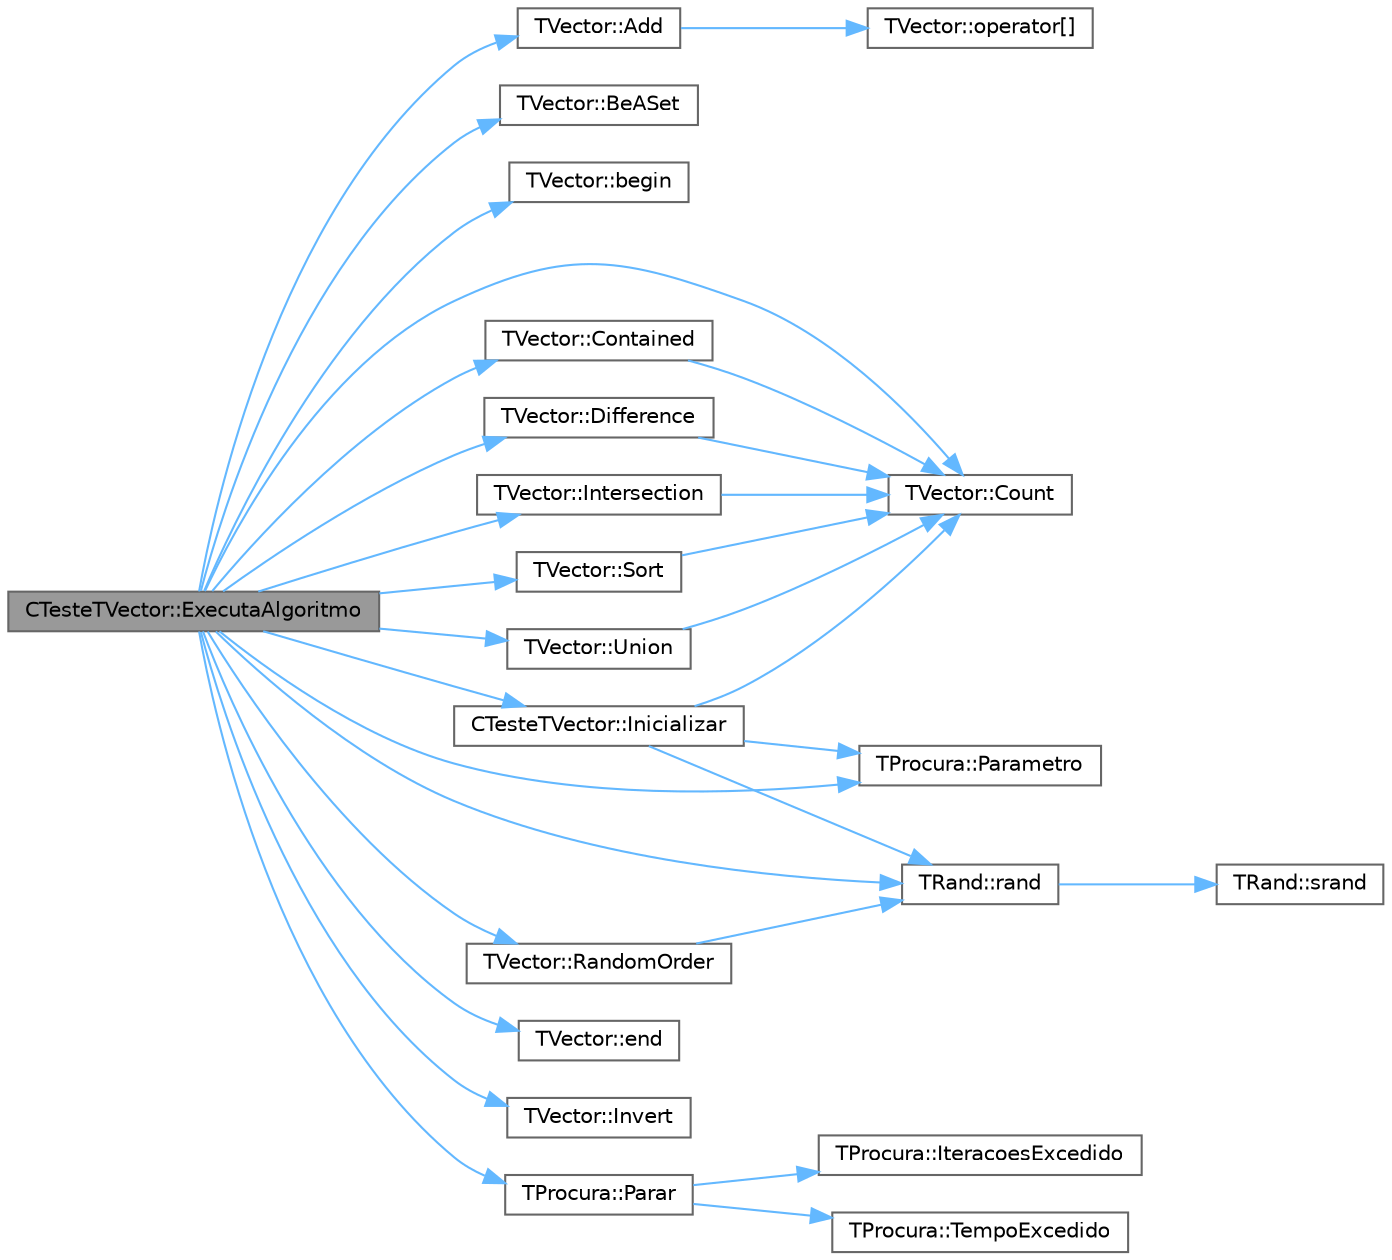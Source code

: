 digraph "CTesteTVector::ExecutaAlgoritmo"
{
 // LATEX_PDF_SIZE
  bgcolor="transparent";
  edge [fontname=Helvetica,fontsize=10,labelfontname=Helvetica,labelfontsize=10];
  node [fontname=Helvetica,fontsize=10,shape=box,height=0.2,width=0.4];
  rankdir="LR";
  Node1 [id="Node000001",label="CTesteTVector::ExecutaAlgoritmo",height=0.2,width=0.4,color="gray40", fillcolor="grey60", style="filled", fontcolor="black",tooltip="Executa o algoritmo com os parametros atuais."];
  Node1 -> Node2 [id="edge30_Node000001_Node000002",color="steelblue1",style="solid",tooltip=" "];
  Node2 [id="Node000002",label="TVector::Add",height=0.2,width=0.4,color="grey40", fillcolor="white", style="filled",URL="$classTVector.html#aa28afdd47b27c5e004fc75b86d6f66a6",tooltip=" "];
  Node2 -> Node3 [id="edge31_Node000002_Node000003",color="steelblue1",style="solid",tooltip=" "];
  Node3 [id="Node000003",label="TVector::operator[]",height=0.2,width=0.4,color="grey40", fillcolor="white", style="filled",URL="$classTVector.html#a372a42fd7c4a94fee43db36d6a339b33",tooltip=" "];
  Node1 -> Node4 [id="edge32_Node000001_Node000004",color="steelblue1",style="solid",tooltip=" "];
  Node4 [id="Node000004",label="TVector::BeASet",height=0.2,width=0.4,color="grey40", fillcolor="white", style="filled",URL="$classTVector.html#a084d0ab4f7ea5451716f734e649950f6",tooltip=" "];
  Node1 -> Node5 [id="edge33_Node000001_Node000005",color="steelblue1",style="solid",tooltip=" "];
  Node5 [id="Node000005",label="TVector::begin",height=0.2,width=0.4,color="grey40", fillcolor="white", style="filled",URL="$classTVector.html#ac03b333ddccac1382d0e36558713edc1",tooltip=" "];
  Node1 -> Node6 [id="edge34_Node000001_Node000006",color="steelblue1",style="solid",tooltip=" "];
  Node6 [id="Node000006",label="TVector::Contained",height=0.2,width=0.4,color="grey40", fillcolor="white", style="filled",URL="$classTVector.html#a9a593e793d4d3a6b122b593906a18543",tooltip=" "];
  Node6 -> Node7 [id="edge35_Node000006_Node000007",color="steelblue1",style="solid",tooltip=" "];
  Node7 [id="Node000007",label="TVector::Count",height=0.2,width=0.4,color="grey40", fillcolor="white", style="filled",URL="$classTVector.html#ac3c744d84543ca6e32859eb7dfccfeef",tooltip=" "];
  Node1 -> Node7 [id="edge36_Node000001_Node000007",color="steelblue1",style="solid",tooltip=" "];
  Node1 -> Node8 [id="edge37_Node000001_Node000008",color="steelblue1",style="solid",tooltip=" "];
  Node8 [id="Node000008",label="TVector::Difference",height=0.2,width=0.4,color="grey40", fillcolor="white", style="filled",URL="$classTVector.html#a5744462d2c7efd035cf0ec50326f43be",tooltip=" "];
  Node8 -> Node7 [id="edge38_Node000008_Node000007",color="steelblue1",style="solid",tooltip=" "];
  Node1 -> Node9 [id="edge39_Node000001_Node000009",color="steelblue1",style="solid",tooltip=" "];
  Node9 [id="Node000009",label="TVector::end",height=0.2,width=0.4,color="grey40", fillcolor="white", style="filled",URL="$classTVector.html#a0321e02f28a957bf9ab65102a420e6fc",tooltip=" "];
  Node1 -> Node10 [id="edge40_Node000001_Node000010",color="steelblue1",style="solid",tooltip=" "];
  Node10 [id="Node000010",label="CTesteTVector::Inicializar",height=0.2,width=0.4,color="grey40", fillcolor="white", style="filled",URL="$classCTesteTVector.html#ac0189d925fb44fbc3b2d0aad7660f528",tooltip="Coloca o objecto no estado inicial da procura."];
  Node10 -> Node7 [id="edge41_Node000010_Node000007",color="steelblue1",style="solid",tooltip=" "];
  Node10 -> Node11 [id="edge42_Node000010_Node000011",color="steelblue1",style="solid",tooltip=" "];
  Node11 [id="Node000011",label="TProcura::Parametro",height=0.2,width=0.4,color="grey40", fillcolor="white", style="filled",URL="$classTProcura.html#aea8aa78e35d28d0beb438e24fc7ee086",tooltip=" "];
  Node10 -> Node12 [id="edge43_Node000010_Node000012",color="steelblue1",style="solid",tooltip=" "];
  Node12 [id="Node000012",label="TRand::rand",height=0.2,width=0.4,color="grey40", fillcolor="white", style="filled",URL="$classTRand.html#a8f8ec155d796c5586198ac75eb966d4f",tooltip=" "];
  Node12 -> Node13 [id="edge44_Node000012_Node000013",color="steelblue1",style="solid",tooltip=" "];
  Node13 [id="Node000013",label="TRand::srand",height=0.2,width=0.4,color="grey40", fillcolor="white", style="filled",URL="$classTRand.html#ad0b319d6f58ab6820b001b4e3d3ae245",tooltip=" "];
  Node1 -> Node14 [id="edge45_Node000001_Node000014",color="steelblue1",style="solid",tooltip=" "];
  Node14 [id="Node000014",label="TVector::Intersection",height=0.2,width=0.4,color="grey40", fillcolor="white", style="filled",URL="$classTVector.html#a8e04072080158c780aef25ca1b4a3fbd",tooltip=" "];
  Node14 -> Node7 [id="edge46_Node000014_Node000007",color="steelblue1",style="solid",tooltip=" "];
  Node1 -> Node15 [id="edge47_Node000001_Node000015",color="steelblue1",style="solid",tooltip=" "];
  Node15 [id="Node000015",label="TVector::Invert",height=0.2,width=0.4,color="grey40", fillcolor="white", style="filled",URL="$classTVector.html#ab45b219aaec44aad6e6c37a806d80025",tooltip=" "];
  Node1 -> Node11 [id="edge48_Node000001_Node000011",color="steelblue1",style="solid",tooltip=" "];
  Node1 -> Node16 [id="edge49_Node000001_Node000016",color="steelblue1",style="solid",tooltip=" "];
  Node16 [id="Node000016",label="TProcura::Parar",height=0.2,width=0.4,color="grey40", fillcolor="white", style="filled",URL="$classTProcura.html#a7952e187e1b0ae0ca52edab157223179",tooltip="Verifica se a procura deve ser interrompida."];
  Node16 -> Node17 [id="edge50_Node000016_Node000017",color="steelblue1",style="solid",tooltip=" "];
  Node17 [id="Node000017",label="TProcura::IteracoesExcedido",height=0.2,width=0.4,color="grey40", fillcolor="white", style="filled",URL="$classTProcura.html#a73463e33b889e6053ee32220e0514a2c",tooltip=" "];
  Node16 -> Node18 [id="edge51_Node000016_Node000018",color="steelblue1",style="solid",tooltip=" "];
  Node18 [id="Node000018",label="TProcura::TempoExcedido",height=0.2,width=0.4,color="grey40", fillcolor="white", style="filled",URL="$classTProcura.html#afa3015ac104b603930d3f60a34c09fff",tooltip=" "];
  Node1 -> Node12 [id="edge52_Node000001_Node000012",color="steelblue1",style="solid",tooltip=" "];
  Node1 -> Node19 [id="edge53_Node000001_Node000019",color="steelblue1",style="solid",tooltip=" "];
  Node19 [id="Node000019",label="TVector::RandomOrder",height=0.2,width=0.4,color="grey40", fillcolor="white", style="filled",URL="$classTVector.html#a528c30196e28424fcac4386b873a6e11",tooltip=" "];
  Node19 -> Node12 [id="edge54_Node000019_Node000012",color="steelblue1",style="solid",tooltip=" "];
  Node1 -> Node20 [id="edge55_Node000001_Node000020",color="steelblue1",style="solid",tooltip=" "];
  Node20 [id="Node000020",label="TVector::Sort",height=0.2,width=0.4,color="grey40", fillcolor="white", style="filled",URL="$classTVector.html#a43223c9482431c8358a77038b65ab9f9",tooltip=" "];
  Node20 -> Node7 [id="edge56_Node000020_Node000007",color="steelblue1",style="solid",tooltip=" "];
  Node1 -> Node21 [id="edge57_Node000001_Node000021",color="steelblue1",style="solid",tooltip=" "];
  Node21 [id="Node000021",label="TVector::Union",height=0.2,width=0.4,color="grey40", fillcolor="white", style="filled",URL="$classTVector.html#ae823bb295cf4d1da6783b9ef133e2209",tooltip=" "];
  Node21 -> Node7 [id="edge58_Node000021_Node000007",color="steelblue1",style="solid",tooltip=" "];
}
